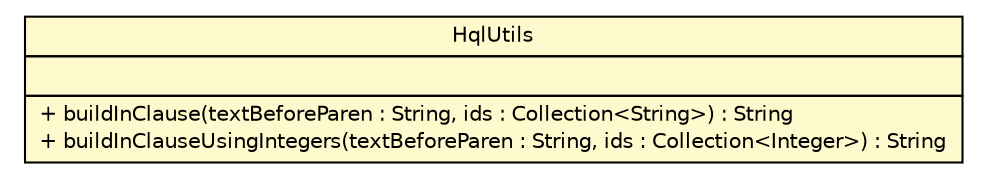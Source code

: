 #!/usr/local/bin/dot
#
# Class diagram 
# Generated by UmlGraph version 4.8 (http://www.spinellis.gr/sw/umlgraph)
#

digraph G {
	edge [fontname="Helvetica",fontsize=10,labelfontname="Helvetica",labelfontsize=10];
	node [fontname="Helvetica",fontsize=10,shape=plaintext];
	// gov.nih.nci.ncia.util.HqlUtils
	c64386 [label=<<table border="0" cellborder="1" cellspacing="0" cellpadding="2" port="p" bgcolor="lemonChiffon" href="./HqlUtils.html">
		<tr><td><table border="0" cellspacing="0" cellpadding="1">
			<tr><td> HqlUtils </td></tr>
		</table></td></tr>
		<tr><td><table border="0" cellspacing="0" cellpadding="1">
			<tr><td align="left">  </td></tr>
		</table></td></tr>
		<tr><td><table border="0" cellspacing="0" cellpadding="1">
			<tr><td align="left"> + buildInClause(textBeforeParen : String, ids : Collection&lt;String&gt;) : String </td></tr>
			<tr><td align="left"> + buildInClauseUsingIntegers(textBeforeParen : String, ids : Collection&lt;Integer&gt;) : String </td></tr>
		</table></td></tr>
		</table>>, fontname="Helvetica", fontcolor="black", fontsize=10.0];
}

